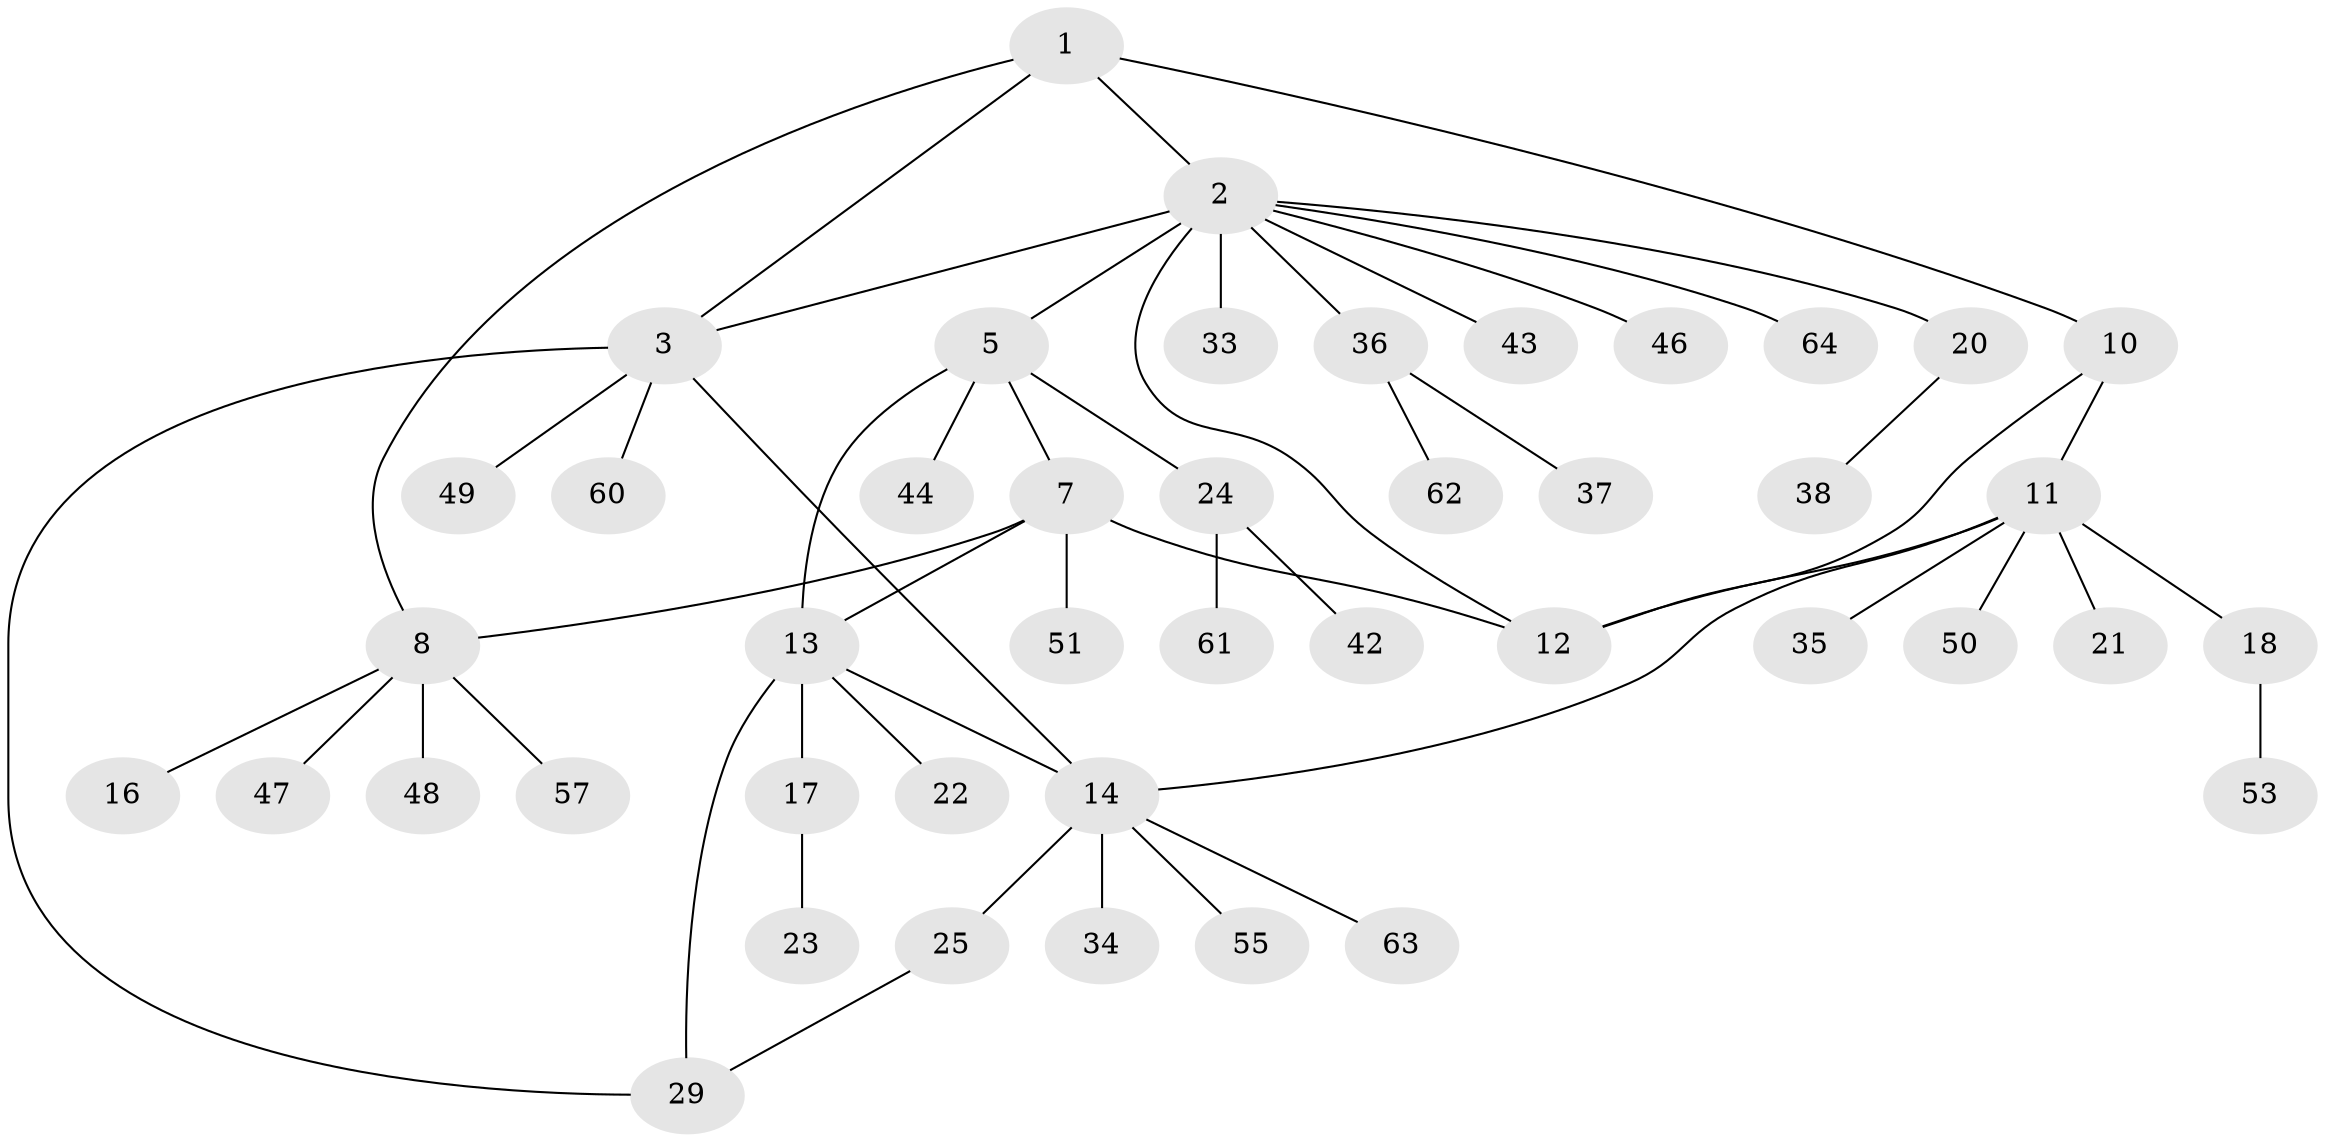 // Generated by graph-tools (version 1.1) at 2025/24/03/03/25 07:24:11]
// undirected, 44 vertices, 53 edges
graph export_dot {
graph [start="1"]
  node [color=gray90,style=filled];
  1 [super="+31"];
  2 [super="+4"];
  3 [super="+27"];
  5 [super="+6"];
  7 [super="+9"];
  8 [super="+54"];
  10 [super="+19"];
  11 [super="+52"];
  12 [super="+59"];
  13 [super="+15"];
  14 [super="+26"];
  16 [super="+39"];
  17 [super="+30"];
  18 [super="+45"];
  20;
  21;
  22 [super="+40"];
  23 [super="+56"];
  24 [super="+28"];
  25;
  29 [super="+32"];
  33;
  34;
  35 [super="+58"];
  36 [super="+41"];
  37;
  38;
  42;
  43;
  44;
  46;
  47;
  48;
  49;
  50;
  51;
  53;
  55;
  57;
  60;
  61;
  62;
  63 [super="+65"];
  64;
  1 -- 2;
  1 -- 3;
  1 -- 8;
  1 -- 10;
  2 -- 3;
  2 -- 20;
  2 -- 43;
  2 -- 64;
  2 -- 33;
  2 -- 36;
  2 -- 5 [weight=2];
  2 -- 12;
  2 -- 46;
  3 -- 14;
  3 -- 29;
  3 -- 49;
  3 -- 60;
  5 -- 7;
  5 -- 24;
  5 -- 44;
  5 -- 13;
  7 -- 8 [weight=2];
  7 -- 51;
  7 -- 12;
  7 -- 13;
  8 -- 16;
  8 -- 47;
  8 -- 48;
  8 -- 57;
  10 -- 11;
  10 -- 12;
  11 -- 12;
  11 -- 14;
  11 -- 18;
  11 -- 21;
  11 -- 35;
  11 -- 50;
  13 -- 14 [weight=2];
  13 -- 29;
  13 -- 17;
  13 -- 22;
  14 -- 25;
  14 -- 34;
  14 -- 63;
  14 -- 55;
  17 -- 23;
  18 -- 53;
  20 -- 38;
  24 -- 42;
  24 -- 61;
  25 -- 29;
  36 -- 37;
  36 -- 62;
}
